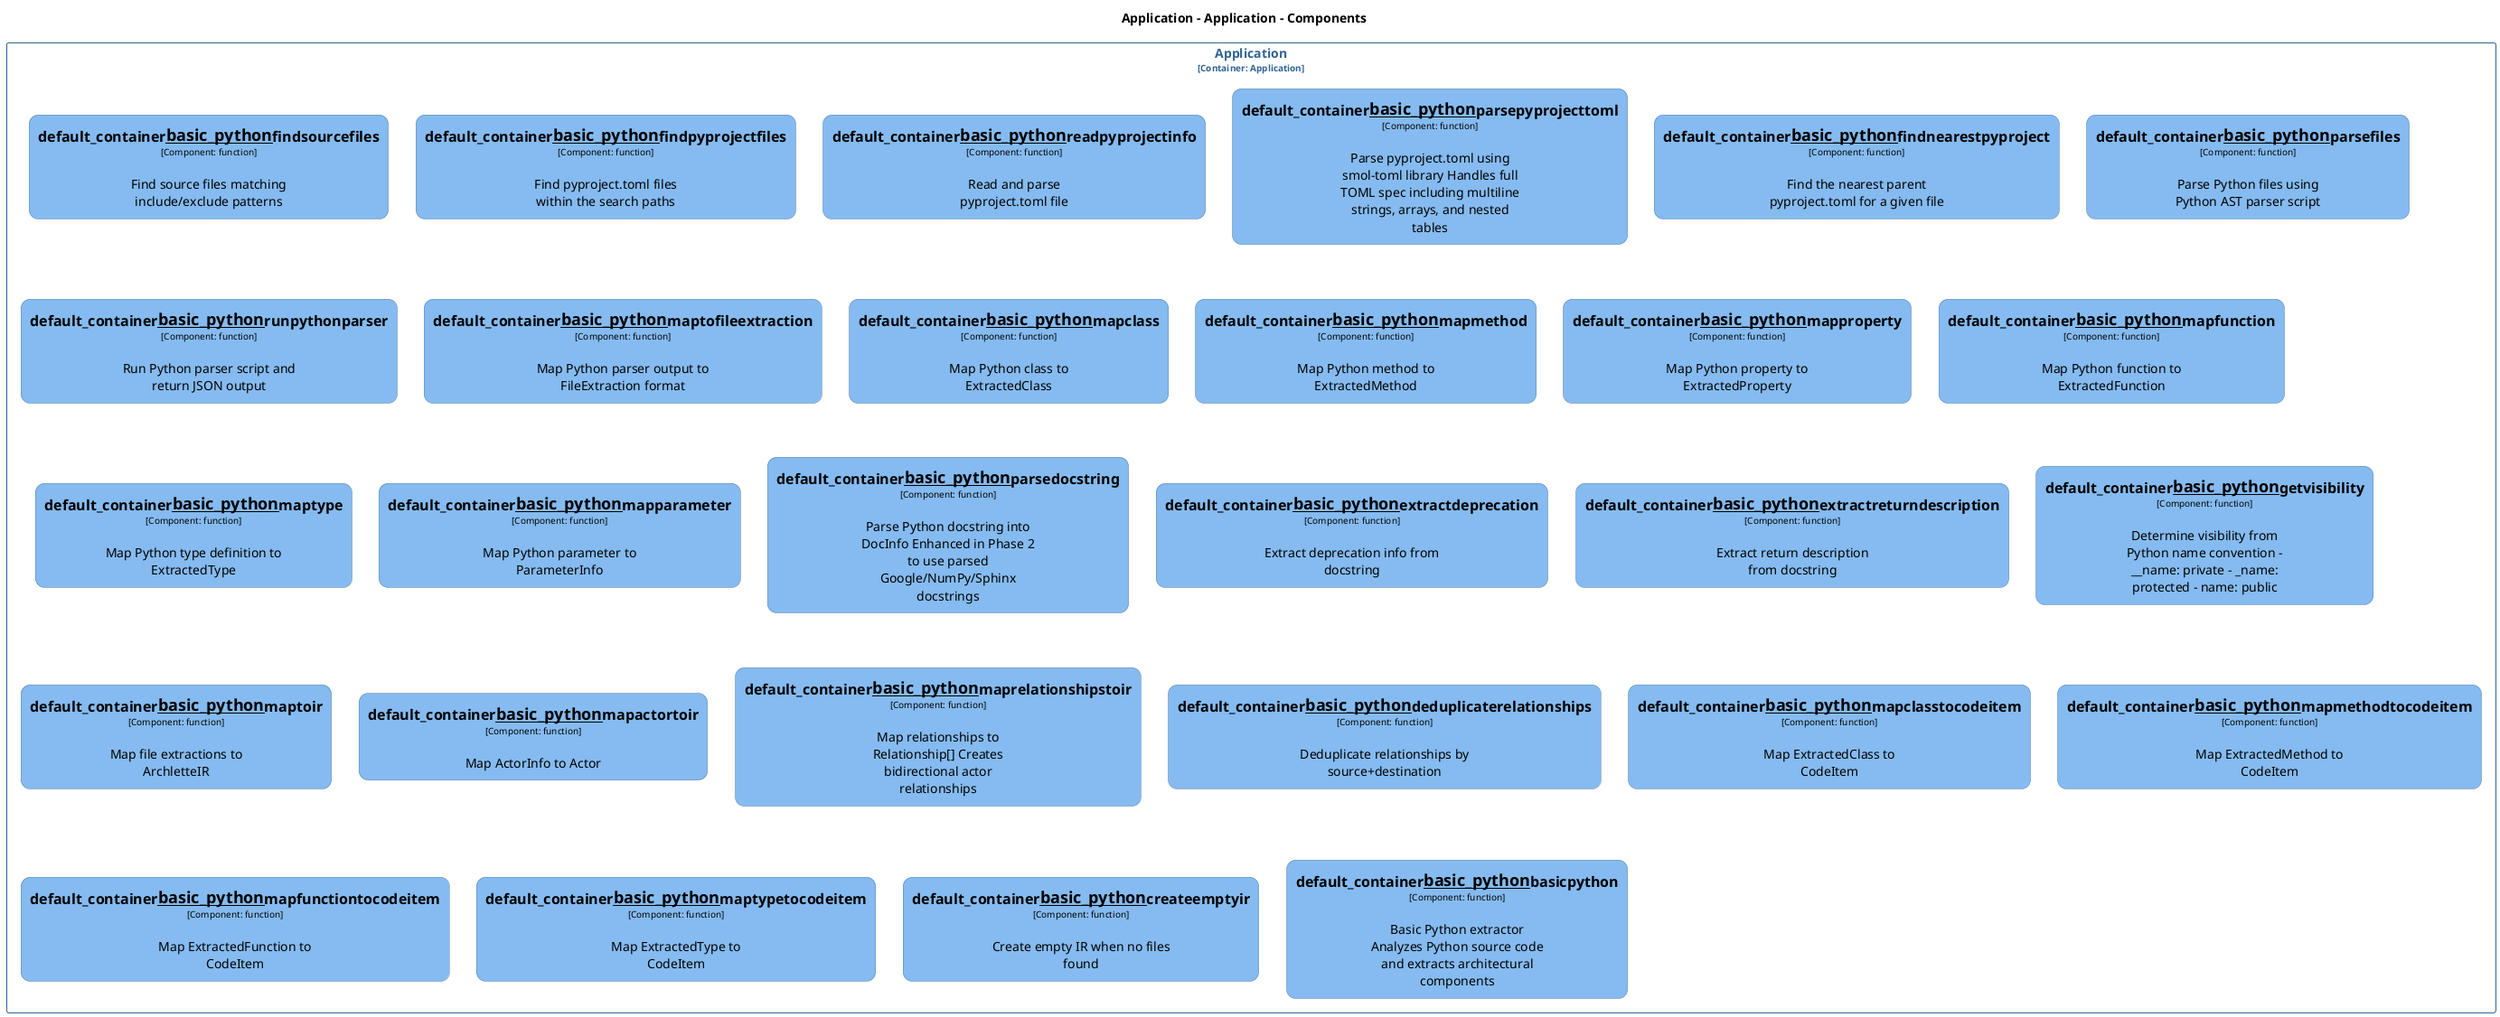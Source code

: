@startuml
set separator none
title Application - Application - Components

top to bottom direction
skinparam ranksep 60
skinparam nodesep 30

skinparam {
  arrowFontSize 10
  defaultTextAlignment center
  wrapWidth 200
  maxMessageSize 100
  defaultFontName "Arial"
}

hide stereotype

skinparam rectangle<<Application.Application.default_container__basic_python__basicpython>> {
  BackgroundColor #85bbf0
  FontColor #000000
  BorderColor #5d82a8
  roundCorner 20
  shadowing false
}
skinparam rectangle<<Application.Application.default_container__basic_python__createemptyir>> {
  BackgroundColor #85bbf0
  FontColor #000000
  BorderColor #5d82a8
  roundCorner 20
  shadowing false
}
skinparam rectangle<<Application.Application.default_container__basic_python__deduplicaterelationships>> {
  BackgroundColor #85bbf0
  FontColor #000000
  BorderColor #5d82a8
  roundCorner 20
  shadowing false
}
skinparam rectangle<<Application.Application.default_container__basic_python__extractdeprecation>> {
  BackgroundColor #85bbf0
  FontColor #000000
  BorderColor #5d82a8
  roundCorner 20
  shadowing false
}
skinparam rectangle<<Application.Application.default_container__basic_python__extractreturndescription>> {
  BackgroundColor #85bbf0
  FontColor #000000
  BorderColor #5d82a8
  roundCorner 20
  shadowing false
}
skinparam rectangle<<Application.Application.default_container__basic_python__findnearestpyproject>> {
  BackgroundColor #85bbf0
  FontColor #000000
  BorderColor #5d82a8
  roundCorner 20
  shadowing false
}
skinparam rectangle<<Application.Application.default_container__basic_python__findpyprojectfiles>> {
  BackgroundColor #85bbf0
  FontColor #000000
  BorderColor #5d82a8
  roundCorner 20
  shadowing false
}
skinparam rectangle<<Application.Application.default_container__basic_python__findsourcefiles>> {
  BackgroundColor #85bbf0
  FontColor #000000
  BorderColor #5d82a8
  roundCorner 20
  shadowing false
}
skinparam rectangle<<Application.Application.default_container__basic_python__getvisibility>> {
  BackgroundColor #85bbf0
  FontColor #000000
  BorderColor #5d82a8
  roundCorner 20
  shadowing false
}
skinparam rectangle<<Application.Application.default_container__basic_python__mapactortoir>> {
  BackgroundColor #85bbf0
  FontColor #000000
  BorderColor #5d82a8
  roundCorner 20
  shadowing false
}
skinparam rectangle<<Application.Application.default_container__basic_python__mapclass>> {
  BackgroundColor #85bbf0
  FontColor #000000
  BorderColor #5d82a8
  roundCorner 20
  shadowing false
}
skinparam rectangle<<Application.Application.default_container__basic_python__mapclasstocodeitem>> {
  BackgroundColor #85bbf0
  FontColor #000000
  BorderColor #5d82a8
  roundCorner 20
  shadowing false
}
skinparam rectangle<<Application.Application.default_container__basic_python__mapfunction>> {
  BackgroundColor #85bbf0
  FontColor #000000
  BorderColor #5d82a8
  roundCorner 20
  shadowing false
}
skinparam rectangle<<Application.Application.default_container__basic_python__mapfunctiontocodeitem>> {
  BackgroundColor #85bbf0
  FontColor #000000
  BorderColor #5d82a8
  roundCorner 20
  shadowing false
}
skinparam rectangle<<Application.Application.default_container__basic_python__mapmethod>> {
  BackgroundColor #85bbf0
  FontColor #000000
  BorderColor #5d82a8
  roundCorner 20
  shadowing false
}
skinparam rectangle<<Application.Application.default_container__basic_python__mapmethodtocodeitem>> {
  BackgroundColor #85bbf0
  FontColor #000000
  BorderColor #5d82a8
  roundCorner 20
  shadowing false
}
skinparam rectangle<<Application.Application.default_container__basic_python__mapparameter>> {
  BackgroundColor #85bbf0
  FontColor #000000
  BorderColor #5d82a8
  roundCorner 20
  shadowing false
}
skinparam rectangle<<Application.Application.default_container__basic_python__mapproperty>> {
  BackgroundColor #85bbf0
  FontColor #000000
  BorderColor #5d82a8
  roundCorner 20
  shadowing false
}
skinparam rectangle<<Application.Application.default_container__basic_python__maprelationshipstoir>> {
  BackgroundColor #85bbf0
  FontColor #000000
  BorderColor #5d82a8
  roundCorner 20
  shadowing false
}
skinparam rectangle<<Application.Application.default_container__basic_python__maptofileextraction>> {
  BackgroundColor #85bbf0
  FontColor #000000
  BorderColor #5d82a8
  roundCorner 20
  shadowing false
}
skinparam rectangle<<Application.Application.default_container__basic_python__maptoir>> {
  BackgroundColor #85bbf0
  FontColor #000000
  BorderColor #5d82a8
  roundCorner 20
  shadowing false
}
skinparam rectangle<<Application.Application.default_container__basic_python__maptype>> {
  BackgroundColor #85bbf0
  FontColor #000000
  BorderColor #5d82a8
  roundCorner 20
  shadowing false
}
skinparam rectangle<<Application.Application.default_container__basic_python__maptypetocodeitem>> {
  BackgroundColor #85bbf0
  FontColor #000000
  BorderColor #5d82a8
  roundCorner 20
  shadowing false
}
skinparam rectangle<<Application.Application.default_container__basic_python__parsedocstring>> {
  BackgroundColor #85bbf0
  FontColor #000000
  BorderColor #5d82a8
  roundCorner 20
  shadowing false
}
skinparam rectangle<<Application.Application.default_container__basic_python__parsefiles>> {
  BackgroundColor #85bbf0
  FontColor #000000
  BorderColor #5d82a8
  roundCorner 20
  shadowing false
}
skinparam rectangle<<Application.Application.default_container__basic_python__parsepyprojecttoml>> {
  BackgroundColor #85bbf0
  FontColor #000000
  BorderColor #5d82a8
  roundCorner 20
  shadowing false
}
skinparam rectangle<<Application.Application.default_container__basic_python__readpyprojectinfo>> {
  BackgroundColor #85bbf0
  FontColor #000000
  BorderColor #5d82a8
  roundCorner 20
  shadowing false
}
skinparam rectangle<<Application.Application.default_container__basic_python__runpythonparser>> {
  BackgroundColor #85bbf0
  FontColor #000000
  BorderColor #5d82a8
  roundCorner 20
  shadowing false
}
skinparam rectangle<<Application.Application>> {
  BorderColor #2e6295
  FontColor #2e6295
  shadowing false
}

rectangle "Application\n<size:10>[Container: Application]</size>" <<Application.Application>> {
  rectangle "==default_container__basic_python__findsourcefiles\n<size:10>[Component: function]</size>\n\nFind source files matching include/exclude patterns" <<Application.Application.default_container__basic_python__findsourcefiles>> as Application.Application.default_container__basic_python__findsourcefiles
  rectangle "==default_container__basic_python__findpyprojectfiles\n<size:10>[Component: function]</size>\n\nFind pyproject.toml files within the search paths" <<Application.Application.default_container__basic_python__findpyprojectfiles>> as Application.Application.default_container__basic_python__findpyprojectfiles
  rectangle "==default_container__basic_python__readpyprojectinfo\n<size:10>[Component: function]</size>\n\nRead and parse pyproject.toml file" <<Application.Application.default_container__basic_python__readpyprojectinfo>> as Application.Application.default_container__basic_python__readpyprojectinfo
  rectangle "==default_container__basic_python__parsepyprojecttoml\n<size:10>[Component: function]</size>\n\nParse pyproject.toml using smol-toml library Handles full TOML spec including multiline strings, arrays, and nested tables" <<Application.Application.default_container__basic_python__parsepyprojecttoml>> as Application.Application.default_container__basic_python__parsepyprojecttoml
  rectangle "==default_container__basic_python__findnearestpyproject\n<size:10>[Component: function]</size>\n\nFind the nearest parent pyproject.toml for a given file" <<Application.Application.default_container__basic_python__findnearestpyproject>> as Application.Application.default_container__basic_python__findnearestpyproject
  rectangle "==default_container__basic_python__parsefiles\n<size:10>[Component: function]</size>\n\nParse Python files using Python AST parser script" <<Application.Application.default_container__basic_python__parsefiles>> as Application.Application.default_container__basic_python__parsefiles
  rectangle "==default_container__basic_python__runpythonparser\n<size:10>[Component: function]</size>\n\nRun Python parser script and return JSON output" <<Application.Application.default_container__basic_python__runpythonparser>> as Application.Application.default_container__basic_python__runpythonparser
  rectangle "==default_container__basic_python__maptofileextraction\n<size:10>[Component: function]</size>\n\nMap Python parser output to FileExtraction format" <<Application.Application.default_container__basic_python__maptofileextraction>> as Application.Application.default_container__basic_python__maptofileextraction
  rectangle "==default_container__basic_python__mapclass\n<size:10>[Component: function]</size>\n\nMap Python class to ExtractedClass" <<Application.Application.default_container__basic_python__mapclass>> as Application.Application.default_container__basic_python__mapclass
  rectangle "==default_container__basic_python__mapmethod\n<size:10>[Component: function]</size>\n\nMap Python method to ExtractedMethod" <<Application.Application.default_container__basic_python__mapmethod>> as Application.Application.default_container__basic_python__mapmethod
  rectangle "==default_container__basic_python__mapproperty\n<size:10>[Component: function]</size>\n\nMap Python property to ExtractedProperty" <<Application.Application.default_container__basic_python__mapproperty>> as Application.Application.default_container__basic_python__mapproperty
  rectangle "==default_container__basic_python__mapfunction\n<size:10>[Component: function]</size>\n\nMap Python function to ExtractedFunction" <<Application.Application.default_container__basic_python__mapfunction>> as Application.Application.default_container__basic_python__mapfunction
  rectangle "==default_container__basic_python__maptype\n<size:10>[Component: function]</size>\n\nMap Python type definition to ExtractedType" <<Application.Application.default_container__basic_python__maptype>> as Application.Application.default_container__basic_python__maptype
  rectangle "==default_container__basic_python__mapparameter\n<size:10>[Component: function]</size>\n\nMap Python parameter to ParameterInfo" <<Application.Application.default_container__basic_python__mapparameter>> as Application.Application.default_container__basic_python__mapparameter
  rectangle "==default_container__basic_python__parsedocstring\n<size:10>[Component: function]</size>\n\nParse Python docstring into DocInfo Enhanced in Phase 2 to use parsed Google/NumPy/Sphinx docstrings" <<Application.Application.default_container__basic_python__parsedocstring>> as Application.Application.default_container__basic_python__parsedocstring
  rectangle "==default_container__basic_python__extractdeprecation\n<size:10>[Component: function]</size>\n\nExtract deprecation info from docstring" <<Application.Application.default_container__basic_python__extractdeprecation>> as Application.Application.default_container__basic_python__extractdeprecation
  rectangle "==default_container__basic_python__extractreturndescription\n<size:10>[Component: function]</size>\n\nExtract return description from docstring" <<Application.Application.default_container__basic_python__extractreturndescription>> as Application.Application.default_container__basic_python__extractreturndescription
  rectangle "==default_container__basic_python__getvisibility\n<size:10>[Component: function]</size>\n\nDetermine visibility from Python name convention - __name: private - _name: protected - name: public" <<Application.Application.default_container__basic_python__getvisibility>> as Application.Application.default_container__basic_python__getvisibility
  rectangle "==default_container__basic_python__maptoir\n<size:10>[Component: function]</size>\n\nMap file extractions to ArchletteIR" <<Application.Application.default_container__basic_python__maptoir>> as Application.Application.default_container__basic_python__maptoir
  rectangle "==default_container__basic_python__mapactortoir\n<size:10>[Component: function]</size>\n\nMap ActorInfo to Actor" <<Application.Application.default_container__basic_python__mapactortoir>> as Application.Application.default_container__basic_python__mapactortoir
  rectangle "==default_container__basic_python__maprelationshipstoir\n<size:10>[Component: function]</size>\n\nMap relationships to Relationship[] Creates bidirectional actor relationships" <<Application.Application.default_container__basic_python__maprelationshipstoir>> as Application.Application.default_container__basic_python__maprelationshipstoir
  rectangle "==default_container__basic_python__deduplicaterelationships\n<size:10>[Component: function]</size>\n\nDeduplicate relationships by source+destination" <<Application.Application.default_container__basic_python__deduplicaterelationships>> as Application.Application.default_container__basic_python__deduplicaterelationships
  rectangle "==default_container__basic_python__mapclasstocodeitem\n<size:10>[Component: function]</size>\n\nMap ExtractedClass to CodeItem" <<Application.Application.default_container__basic_python__mapclasstocodeitem>> as Application.Application.default_container__basic_python__mapclasstocodeitem
  rectangle "==default_container__basic_python__mapmethodtocodeitem\n<size:10>[Component: function]</size>\n\nMap ExtractedMethod to CodeItem" <<Application.Application.default_container__basic_python__mapmethodtocodeitem>> as Application.Application.default_container__basic_python__mapmethodtocodeitem
  rectangle "==default_container__basic_python__mapfunctiontocodeitem\n<size:10>[Component: function]</size>\n\nMap ExtractedFunction to CodeItem" <<Application.Application.default_container__basic_python__mapfunctiontocodeitem>> as Application.Application.default_container__basic_python__mapfunctiontocodeitem
  rectangle "==default_container__basic_python__maptypetocodeitem\n<size:10>[Component: function]</size>\n\nMap ExtractedType to CodeItem" <<Application.Application.default_container__basic_python__maptypetocodeitem>> as Application.Application.default_container__basic_python__maptypetocodeitem
  rectangle "==default_container__basic_python__createemptyir\n<size:10>[Component: function]</size>\n\nCreate empty IR when no files found" <<Application.Application.default_container__basic_python__createemptyir>> as Application.Application.default_container__basic_python__createemptyir
  rectangle "==default_container__basic_python__basicpython\n<size:10>[Component: function]</size>\n\nBasic Python extractor Analyzes Python source code and extracts architectural components" <<Application.Application.default_container__basic_python__basicpython>> as Application.Application.default_container__basic_python__basicpython
}

@enduml